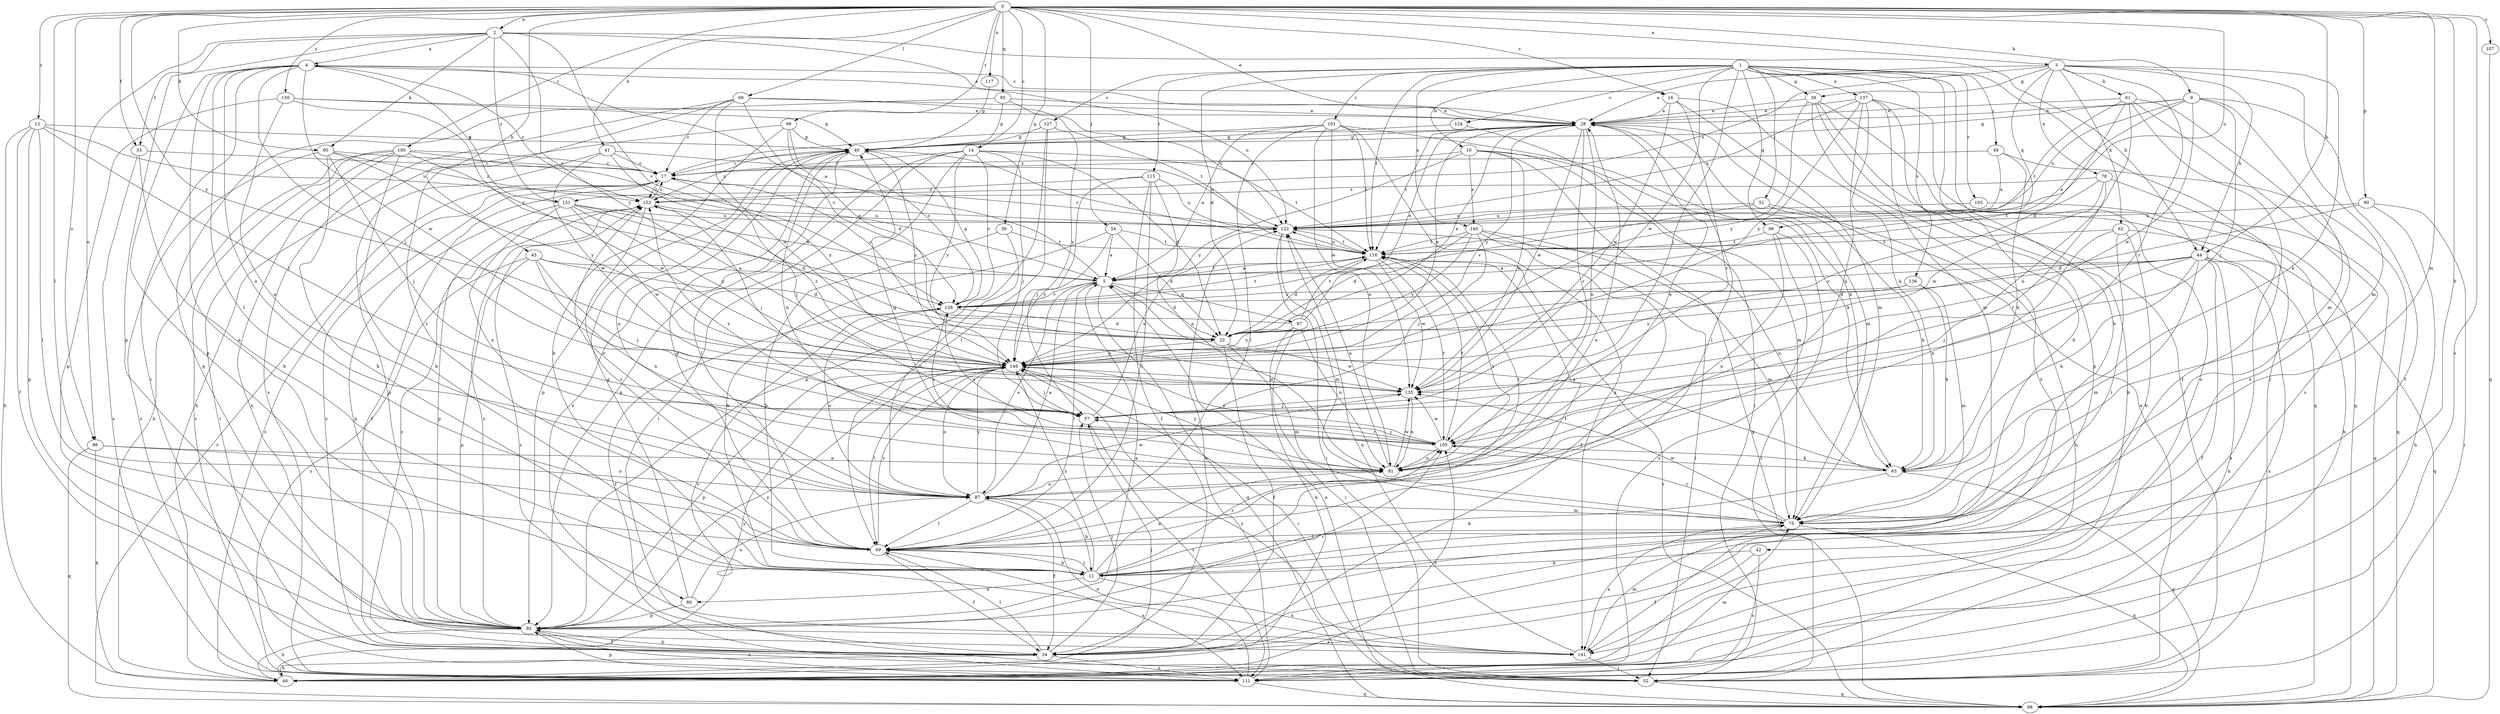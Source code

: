 strict digraph  {
0;
1;
2;
3;
4;
5;
9;
10;
11;
12;
14;
16;
17;
22;
28;
33;
34;
36;
38;
40;
41;
42;
43;
44;
46;
48;
51;
52;
54;
57;
60;
61;
62;
63;
68;
69;
75;
78;
80;
81;
86;
87;
90;
92;
95;
96;
97;
98;
99;
100;
101;
103;
105;
107;
111;
115;
116;
117;
122;
124;
127;
128;
135;
136;
137;
140;
141;
146;
150;
151;
152;
0 -> 2  [label=a];
0 -> 3  [label=a];
0 -> 9  [label=b];
0 -> 12  [label=c];
0 -> 14  [label=c];
0 -> 16  [label=c];
0 -> 28  [label=e];
0 -> 33  [label=f];
0 -> 36  [label=g];
0 -> 41  [label=h];
0 -> 42  [label=h];
0 -> 43  [label=h];
0 -> 44  [label=h];
0 -> 54  [label=j];
0 -> 60  [label=k];
0 -> 68  [label=l];
0 -> 69  [label=l];
0 -> 75  [label=m];
0 -> 86  [label=o];
0 -> 90  [label=p];
0 -> 95  [label=q];
0 -> 99  [label=r];
0 -> 100  [label=r];
0 -> 107  [label=s];
0 -> 111  [label=s];
0 -> 117  [label=u];
0 -> 122  [label=u];
0 -> 146  [label=y];
0 -> 150  [label=z];
1 -> 10  [label=b];
1 -> 11  [label=b];
1 -> 22  [label=d];
1 -> 38  [label=g];
1 -> 48  [label=i];
1 -> 51  [label=i];
1 -> 52  [label=i];
1 -> 57  [label=j];
1 -> 96  [label=q];
1 -> 101  [label=r];
1 -> 103  [label=r];
1 -> 111  [label=s];
1 -> 115  [label=t];
1 -> 116  [label=t];
1 -> 124  [label=v];
1 -> 127  [label=v];
1 -> 135  [label=w];
1 -> 136  [label=x];
1 -> 137  [label=x];
1 -> 140  [label=x];
2 -> 4  [label=a];
2 -> 28  [label=e];
2 -> 33  [label=f];
2 -> 44  [label=h];
2 -> 60  [label=k];
2 -> 86  [label=o];
2 -> 92  [label=p];
2 -> 128  [label=v];
2 -> 146  [label=y];
2 -> 151  [label=z];
3 -> 28  [label=e];
3 -> 38  [label=g];
3 -> 44  [label=h];
3 -> 61  [label=k];
3 -> 62  [label=k];
3 -> 63  [label=k];
3 -> 75  [label=m];
3 -> 78  [label=n];
3 -> 96  [label=q];
3 -> 105  [label=r];
3 -> 151  [label=z];
4 -> 16  [label=c];
4 -> 52  [label=i];
4 -> 57  [label=j];
4 -> 69  [label=l];
4 -> 80  [label=n];
4 -> 87  [label=o];
4 -> 92  [label=p];
4 -> 122  [label=u];
4 -> 135  [label=w];
4 -> 151  [label=z];
4 -> 152  [label=z];
5 -> 4  [label=a];
5 -> 22  [label=d];
5 -> 69  [label=l];
5 -> 87  [label=o];
5 -> 97  [label=q];
5 -> 98  [label=q];
5 -> 116  [label=t];
5 -> 128  [label=v];
9 -> 5  [label=a];
9 -> 28  [label=e];
9 -> 34  [label=f];
9 -> 40  [label=g];
9 -> 57  [label=j];
9 -> 75  [label=m];
9 -> 122  [label=u];
9 -> 135  [label=w];
10 -> 17  [label=c];
10 -> 63  [label=k];
10 -> 75  [label=m];
10 -> 98  [label=q];
10 -> 135  [label=w];
10 -> 140  [label=x];
10 -> 146  [label=y];
11 -> 69  [label=l];
11 -> 80  [label=n];
11 -> 81  [label=n];
11 -> 105  [label=r];
11 -> 116  [label=t];
11 -> 141  [label=x];
11 -> 146  [label=y];
12 -> 34  [label=f];
12 -> 40  [label=g];
12 -> 46  [label=h];
12 -> 57  [label=j];
12 -> 69  [label=l];
12 -> 92  [label=p];
12 -> 122  [label=u];
14 -> 17  [label=c];
14 -> 22  [label=d];
14 -> 52  [label=i];
14 -> 57  [label=j];
14 -> 69  [label=l];
14 -> 92  [label=p];
14 -> 116  [label=t];
14 -> 128  [label=v];
14 -> 146  [label=y];
16 -> 28  [label=e];
16 -> 75  [label=m];
16 -> 105  [label=r];
16 -> 135  [label=w];
16 -> 141  [label=x];
17 -> 28  [label=e];
17 -> 34  [label=f];
17 -> 57  [label=j];
17 -> 152  [label=z];
22 -> 28  [label=e];
22 -> 34  [label=f];
22 -> 75  [label=m];
22 -> 135  [label=w];
22 -> 146  [label=y];
28 -> 40  [label=g];
28 -> 69  [label=l];
28 -> 75  [label=m];
28 -> 81  [label=n];
28 -> 105  [label=r];
28 -> 116  [label=t];
28 -> 135  [label=w];
28 -> 146  [label=y];
33 -> 11  [label=b];
33 -> 17  [label=c];
33 -> 111  [label=s];
34 -> 17  [label=c];
34 -> 46  [label=h];
34 -> 57  [label=j];
34 -> 69  [label=l];
34 -> 92  [label=p];
34 -> 111  [label=s];
34 -> 152  [label=z];
36 -> 11  [label=b];
36 -> 87  [label=o];
36 -> 116  [label=t];
38 -> 28  [label=e];
38 -> 46  [label=h];
38 -> 52  [label=i];
38 -> 92  [label=p];
38 -> 98  [label=q];
38 -> 146  [label=y];
40 -> 17  [label=c];
40 -> 81  [label=n];
40 -> 87  [label=o];
40 -> 92  [label=p];
40 -> 116  [label=t];
40 -> 141  [label=x];
40 -> 146  [label=y];
40 -> 152  [label=z];
41 -> 17  [label=c];
41 -> 92  [label=p];
41 -> 122  [label=u];
41 -> 135  [label=w];
41 -> 146  [label=y];
42 -> 11  [label=b];
42 -> 34  [label=f];
42 -> 111  [label=s];
43 -> 5  [label=a];
43 -> 22  [label=d];
43 -> 57  [label=j];
43 -> 81  [label=n];
43 -> 92  [label=p];
43 -> 111  [label=s];
44 -> 5  [label=a];
44 -> 22  [label=d];
44 -> 34  [label=f];
44 -> 46  [label=h];
44 -> 57  [label=j];
44 -> 63  [label=k];
44 -> 75  [label=m];
44 -> 111  [label=s];
44 -> 128  [label=v];
44 -> 141  [label=x];
46 -> 17  [label=c];
46 -> 57  [label=j];
46 -> 105  [label=r];
46 -> 146  [label=y];
48 -> 17  [label=c];
48 -> 63  [label=k];
48 -> 98  [label=q];
48 -> 122  [label=u];
51 -> 46  [label=h];
51 -> 63  [label=k];
51 -> 122  [label=u];
51 -> 128  [label=v];
52 -> 28  [label=e];
52 -> 98  [label=q];
52 -> 146  [label=y];
54 -> 5  [label=a];
54 -> 11  [label=b];
54 -> 22  [label=d];
54 -> 116  [label=t];
54 -> 146  [label=y];
57 -> 105  [label=r];
57 -> 111  [label=s];
57 -> 122  [label=u];
60 -> 11  [label=b];
60 -> 17  [label=c];
60 -> 57  [label=j];
60 -> 111  [label=s];
60 -> 146  [label=y];
60 -> 152  [label=z];
61 -> 22  [label=d];
61 -> 28  [label=e];
61 -> 34  [label=f];
61 -> 81  [label=n];
61 -> 111  [label=s];
61 -> 116  [label=t];
61 -> 141  [label=x];
62 -> 11  [label=b];
62 -> 69  [label=l];
62 -> 81  [label=n];
62 -> 98  [label=q];
62 -> 116  [label=t];
63 -> 5  [label=a];
63 -> 11  [label=b];
63 -> 40  [label=g];
63 -> 98  [label=q];
63 -> 122  [label=u];
68 -> 17  [label=c];
68 -> 28  [label=e];
68 -> 69  [label=l];
68 -> 111  [label=s];
68 -> 116  [label=t];
68 -> 128  [label=v];
68 -> 135  [label=w];
69 -> 11  [label=b];
69 -> 28  [label=e];
69 -> 34  [label=f];
69 -> 40  [label=g];
69 -> 111  [label=s];
69 -> 146  [label=y];
69 -> 152  [label=z];
75 -> 69  [label=l];
75 -> 98  [label=q];
75 -> 105  [label=r];
75 -> 135  [label=w];
75 -> 141  [label=x];
78 -> 46  [label=h];
78 -> 105  [label=r];
78 -> 116  [label=t];
78 -> 135  [label=w];
78 -> 152  [label=z];
80 -> 40  [label=g];
80 -> 87  [label=o];
80 -> 92  [label=p];
81 -> 28  [label=e];
81 -> 87  [label=o];
81 -> 116  [label=t];
81 -> 122  [label=u];
81 -> 135  [label=w];
81 -> 146  [label=y];
86 -> 46  [label=h];
86 -> 81  [label=n];
86 -> 87  [label=o];
86 -> 98  [label=q];
87 -> 5  [label=a];
87 -> 11  [label=b];
87 -> 34  [label=f];
87 -> 69  [label=l];
87 -> 75  [label=m];
87 -> 116  [label=t];
87 -> 135  [label=w];
87 -> 146  [label=y];
90 -> 22  [label=d];
90 -> 46  [label=h];
90 -> 52  [label=i];
90 -> 122  [label=u];
92 -> 5  [label=a];
92 -> 34  [label=f];
92 -> 46  [label=h];
92 -> 105  [label=r];
92 -> 111  [label=s];
92 -> 141  [label=x];
92 -> 146  [label=y];
92 -> 152  [label=z];
95 -> 28  [label=e];
95 -> 40  [label=g];
95 -> 92  [label=p];
95 -> 122  [label=u];
96 -> 52  [label=i];
96 -> 87  [label=o];
96 -> 111  [label=s];
96 -> 116  [label=t];
97 -> 17  [label=c];
97 -> 28  [label=e];
97 -> 46  [label=h];
97 -> 52  [label=i];
97 -> 81  [label=n];
97 -> 116  [label=t];
97 -> 146  [label=y];
98 -> 5  [label=a];
98 -> 17  [label=c];
98 -> 116  [label=t];
99 -> 11  [label=b];
99 -> 22  [label=d];
99 -> 40  [label=g];
99 -> 46  [label=h];
99 -> 128  [label=v];
100 -> 5  [label=a];
100 -> 11  [label=b];
100 -> 17  [label=c];
100 -> 46  [label=h];
100 -> 52  [label=i];
100 -> 111  [label=s];
100 -> 135  [label=w];
100 -> 141  [label=x];
101 -> 5  [label=a];
101 -> 40  [label=g];
101 -> 63  [label=k];
101 -> 69  [label=l];
101 -> 81  [label=n];
101 -> 116  [label=t];
101 -> 135  [label=w];
101 -> 141  [label=x];
103 -> 98  [label=q];
103 -> 122  [label=u];
105 -> 57  [label=j];
105 -> 63  [label=k];
105 -> 81  [label=n];
105 -> 116  [label=t];
105 -> 128  [label=v];
105 -> 135  [label=w];
105 -> 146  [label=y];
105 -> 152  [label=z];
107 -> 98  [label=q];
111 -> 75  [label=m];
111 -> 87  [label=o];
111 -> 92  [label=p];
111 -> 98  [label=q];
111 -> 122  [label=u];
111 -> 152  [label=z];
115 -> 34  [label=f];
115 -> 57  [label=j];
115 -> 69  [label=l];
115 -> 81  [label=n];
115 -> 122  [label=u];
115 -> 152  [label=z];
116 -> 5  [label=a];
116 -> 22  [label=d];
116 -> 105  [label=r];
116 -> 122  [label=u];
116 -> 135  [label=w];
117 -> 40  [label=g];
122 -> 17  [label=c];
122 -> 52  [label=i];
122 -> 75  [label=m];
122 -> 116  [label=t];
124 -> 40  [label=g];
124 -> 52  [label=i];
127 -> 40  [label=g];
127 -> 69  [label=l];
127 -> 92  [label=p];
127 -> 146  [label=y];
128 -> 22  [label=d];
128 -> 34  [label=f];
128 -> 40  [label=g];
128 -> 87  [label=o];
128 -> 105  [label=r];
128 -> 116  [label=t];
135 -> 57  [label=j];
135 -> 81  [label=n];
136 -> 63  [label=k];
136 -> 75  [label=m];
136 -> 128  [label=v];
136 -> 146  [label=y];
137 -> 11  [label=b];
137 -> 28  [label=e];
137 -> 63  [label=k];
137 -> 75  [label=m];
137 -> 81  [label=n];
137 -> 98  [label=q];
137 -> 122  [label=u];
137 -> 146  [label=y];
140 -> 22  [label=d];
140 -> 34  [label=f];
140 -> 52  [label=i];
140 -> 57  [label=j];
140 -> 75  [label=m];
140 -> 116  [label=t];
140 -> 146  [label=y];
141 -> 52  [label=i];
141 -> 75  [label=m];
141 -> 122  [label=u];
141 -> 128  [label=v];
146 -> 28  [label=e];
146 -> 52  [label=i];
146 -> 57  [label=j];
146 -> 69  [label=l];
146 -> 87  [label=o];
146 -> 92  [label=p];
146 -> 135  [label=w];
146 -> 152  [label=z];
150 -> 28  [label=e];
150 -> 40  [label=g];
150 -> 87  [label=o];
150 -> 92  [label=p];
150 -> 128  [label=v];
151 -> 5  [label=a];
151 -> 22  [label=d];
151 -> 81  [label=n];
151 -> 92  [label=p];
151 -> 122  [label=u];
151 -> 135  [label=w];
151 -> 146  [label=y];
152 -> 17  [label=c];
152 -> 57  [label=j];
152 -> 87  [label=o];
152 -> 92  [label=p];
152 -> 122  [label=u];
}
